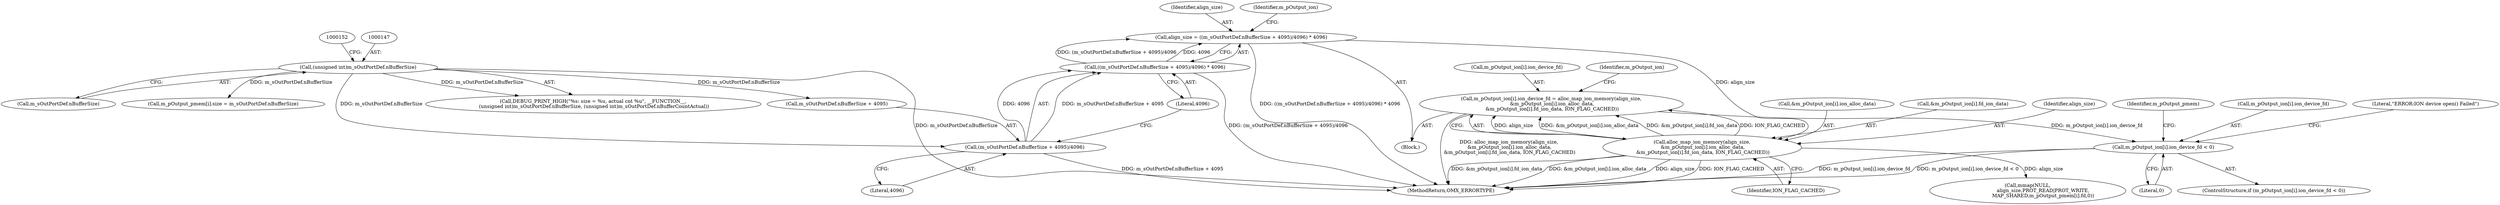 digraph "0_Android_7558d03e6498e970b761aa44fff6b2c659202d95_0@array" {
"1000395" [label="(Call,m_pOutput_ion[i].ion_device_fd < 0)"];
"1000373" [label="(Call,m_pOutput_ion[i].ion_device_fd = alloc_map_ion_memory(align_size,\n &m_pOutput_ion[i].ion_alloc_data,\n &m_pOutput_ion[i].fd_ion_data, ION_FLAG_CACHED))"];
"1000379" [label="(Call,alloc_map_ion_memory(align_size,\n &m_pOutput_ion[i].ion_alloc_data,\n &m_pOutput_ion[i].fd_ion_data, ION_FLAG_CACHED))"];
"1000362" [label="(Call,align_size = ((m_sOutPortDef.nBufferSize + 4095)/4096) * 4096)"];
"1000364" [label="(Call,((m_sOutPortDef.nBufferSize + 4095)/4096) * 4096)"];
"1000365" [label="(Call,(m_sOutPortDef.nBufferSize + 4095)/4096)"];
"1000146" [label="(Call,(unsigned int)m_sOutPortDef.nBufferSize)"];
"1000396" [label="(Call,m_pOutput_ion[i].ion_device_fd)"];
"1000404" [label="(Literal,\"ERROR:ION device open() Failed\")"];
"1000381" [label="(Call,&m_pOutput_ion[i].ion_alloc_data)"];
"1000365" [label="(Call,(m_sOutPortDef.nBufferSize + 4095)/4096)"];
"1000373" [label="(Call,m_pOutput_ion[i].ion_device_fd = alloc_map_ion_memory(align_size,\n &m_pOutput_ion[i].ion_alloc_data,\n &m_pOutput_ion[i].fd_ion_data, ION_FLAG_CACHED))"];
"1000457" [label="(Call,mmap(NULL,\n                    align_size,PROT_READ|PROT_WRITE,\n                    MAP_SHARED,m_pOutput_pmem[i].fd,0))"];
"1000363" [label="(Identifier,align_size)"];
"1000387" [label="(Call,&m_pOutput_ion[i].fd_ion_data)"];
"1000395" [label="(Call,m_pOutput_ion[i].ion_device_fd < 0)"];
"1000619" [label="(MethodReturn,OMX_ERRORTYPE)"];
"1000374" [label="(Call,m_pOutput_ion[i].ion_device_fd)"];
"1000394" [label="(ControlStructure,if (m_pOutput_ion[i].ion_device_fd < 0))"];
"1000401" [label="(Literal,0)"];
"1000366" [label="(Call,m_sOutPortDef.nBufferSize + 4095)"];
"1000376" [label="(Identifier,m_pOutput_ion)"];
"1000371" [label="(Literal,4096)"];
"1000364" [label="(Call,((m_sOutPortDef.nBufferSize + 4095)/4096) * 4096)"];
"1000398" [label="(Identifier,m_pOutput_ion)"];
"1000420" [label="(Call,m_pOutput_pmem[i].size = m_sOutPortDef.nBufferSize)"];
"1000393" [label="(Identifier,ION_FLAG_CACHED)"];
"1000148" [label="(Call,m_sOutPortDef.nBufferSize)"];
"1000410" [label="(Identifier,m_pOutput_pmem)"];
"1000146" [label="(Call,(unsigned int)m_sOutPortDef.nBufferSize)"];
"1000380" [label="(Identifier,align_size)"];
"1000143" [label="(Call,DEBUG_PRINT_HIGH(\"%s: size = %u, actual cnt %u\", __FUNCTION__,\n (unsigned int)m_sOutPortDef.nBufferSize, (unsigned int)m_sOutPortDef.nBufferCountActual))"];
"1000361" [label="(Block,)"];
"1000379" [label="(Call,alloc_map_ion_memory(align_size,\n &m_pOutput_ion[i].ion_alloc_data,\n &m_pOutput_ion[i].fd_ion_data, ION_FLAG_CACHED))"];
"1000362" [label="(Call,align_size = ((m_sOutPortDef.nBufferSize + 4095)/4096) * 4096)"];
"1000372" [label="(Literal,4096)"];
"1000395" -> "1000394"  [label="AST: "];
"1000395" -> "1000401"  [label="CFG: "];
"1000396" -> "1000395"  [label="AST: "];
"1000401" -> "1000395"  [label="AST: "];
"1000404" -> "1000395"  [label="CFG: "];
"1000410" -> "1000395"  [label="CFG: "];
"1000395" -> "1000619"  [label="DDG: m_pOutput_ion[i].ion_device_fd"];
"1000395" -> "1000619"  [label="DDG: m_pOutput_ion[i].ion_device_fd < 0"];
"1000373" -> "1000395"  [label="DDG: m_pOutput_ion[i].ion_device_fd"];
"1000373" -> "1000361"  [label="AST: "];
"1000373" -> "1000379"  [label="CFG: "];
"1000374" -> "1000373"  [label="AST: "];
"1000379" -> "1000373"  [label="AST: "];
"1000398" -> "1000373"  [label="CFG: "];
"1000373" -> "1000619"  [label="DDG: alloc_map_ion_memory(align_size,\n &m_pOutput_ion[i].ion_alloc_data,\n &m_pOutput_ion[i].fd_ion_data, ION_FLAG_CACHED)"];
"1000379" -> "1000373"  [label="DDG: align_size"];
"1000379" -> "1000373"  [label="DDG: &m_pOutput_ion[i].ion_alloc_data"];
"1000379" -> "1000373"  [label="DDG: &m_pOutput_ion[i].fd_ion_data"];
"1000379" -> "1000373"  [label="DDG: ION_FLAG_CACHED"];
"1000379" -> "1000393"  [label="CFG: "];
"1000380" -> "1000379"  [label="AST: "];
"1000381" -> "1000379"  [label="AST: "];
"1000387" -> "1000379"  [label="AST: "];
"1000393" -> "1000379"  [label="AST: "];
"1000379" -> "1000619"  [label="DDG: align_size"];
"1000379" -> "1000619"  [label="DDG: ION_FLAG_CACHED"];
"1000379" -> "1000619"  [label="DDG: &m_pOutput_ion[i].fd_ion_data"];
"1000379" -> "1000619"  [label="DDG: &m_pOutput_ion[i].ion_alloc_data"];
"1000362" -> "1000379"  [label="DDG: align_size"];
"1000379" -> "1000457"  [label="DDG: align_size"];
"1000362" -> "1000361"  [label="AST: "];
"1000362" -> "1000364"  [label="CFG: "];
"1000363" -> "1000362"  [label="AST: "];
"1000364" -> "1000362"  [label="AST: "];
"1000376" -> "1000362"  [label="CFG: "];
"1000362" -> "1000619"  [label="DDG: ((m_sOutPortDef.nBufferSize + 4095)/4096) * 4096"];
"1000364" -> "1000362"  [label="DDG: (m_sOutPortDef.nBufferSize + 4095)/4096"];
"1000364" -> "1000362"  [label="DDG: 4096"];
"1000364" -> "1000372"  [label="CFG: "];
"1000365" -> "1000364"  [label="AST: "];
"1000372" -> "1000364"  [label="AST: "];
"1000364" -> "1000619"  [label="DDG: (m_sOutPortDef.nBufferSize + 4095)/4096"];
"1000365" -> "1000364"  [label="DDG: m_sOutPortDef.nBufferSize + 4095"];
"1000365" -> "1000364"  [label="DDG: 4096"];
"1000365" -> "1000371"  [label="CFG: "];
"1000366" -> "1000365"  [label="AST: "];
"1000371" -> "1000365"  [label="AST: "];
"1000372" -> "1000365"  [label="CFG: "];
"1000365" -> "1000619"  [label="DDG: m_sOutPortDef.nBufferSize + 4095"];
"1000146" -> "1000365"  [label="DDG: m_sOutPortDef.nBufferSize"];
"1000146" -> "1000143"  [label="AST: "];
"1000146" -> "1000148"  [label="CFG: "];
"1000147" -> "1000146"  [label="AST: "];
"1000148" -> "1000146"  [label="AST: "];
"1000152" -> "1000146"  [label="CFG: "];
"1000146" -> "1000619"  [label="DDG: m_sOutPortDef.nBufferSize"];
"1000146" -> "1000143"  [label="DDG: m_sOutPortDef.nBufferSize"];
"1000146" -> "1000366"  [label="DDG: m_sOutPortDef.nBufferSize"];
"1000146" -> "1000420"  [label="DDG: m_sOutPortDef.nBufferSize"];
}
